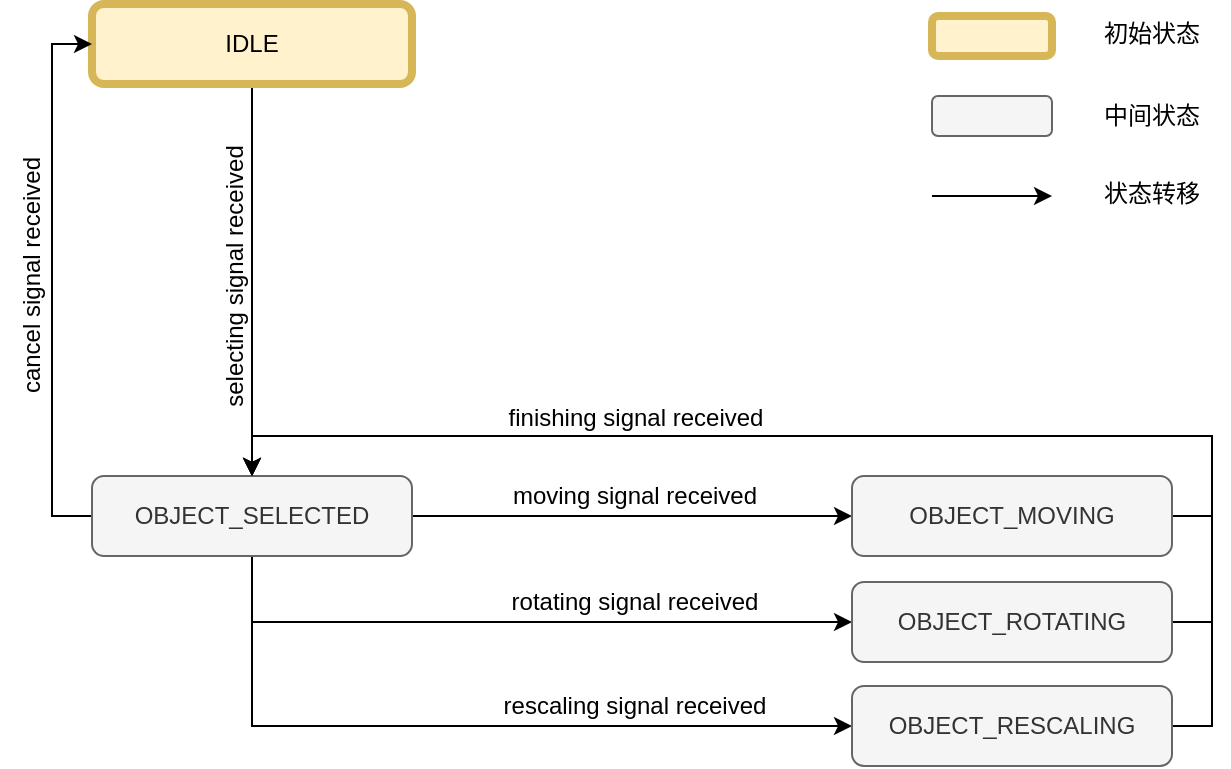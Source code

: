 <mxfile version="21.0.10" type="device"><diagram name="Page-1" id="6q4YjbCsCEjDF3uW9Bo5"><mxGraphModel dx="987" dy="1077" grid="1" gridSize="10" guides="1" tooltips="1" connect="1" arrows="1" fold="1" page="1" pageScale="1" pageWidth="850" pageHeight="1100" math="0" shadow="0"><root><mxCell id="0"/><mxCell id="1" parent="0"/><mxCell id="5yvLbwEl-1r1vWmJ1qS_-17" style="edgeStyle=orthogonalEdgeStyle;rounded=0;orthogonalLoop=1;jettySize=auto;html=1;exitX=0.5;exitY=1;exitDx=0;exitDy=0;entryX=0.5;entryY=0;entryDx=0;entryDy=0;" parent="1" source="5yvLbwEl-1r1vWmJ1qS_-1" target="5yvLbwEl-1r1vWmJ1qS_-2" edge="1"><mxGeometry relative="1" as="geometry"><mxPoint x="142" y="200" as="sourcePoint"/><mxPoint x="142" y="440" as="targetPoint"/></mxGeometry></mxCell><mxCell id="5yvLbwEl-1r1vWmJ1qS_-1" value="IDLE" style="rounded=1;whiteSpace=wrap;html=1;fillColor=#fff2cc;strokeColor=#d6b656;strokeWidth=4;" parent="1" vertex="1"><mxGeometry x="100" y="204" width="160" height="40" as="geometry"/></mxCell><mxCell id="n-6eOl7cR6maywZHHqQ9-3" style="edgeStyle=orthogonalEdgeStyle;rounded=0;orthogonalLoop=1;jettySize=auto;html=1;exitX=1;exitY=0.5;exitDx=0;exitDy=0;" parent="1" source="5yvLbwEl-1r1vWmJ1qS_-2" target="n-6eOl7cR6maywZHHqQ9-1" edge="1"><mxGeometry relative="1" as="geometry"/></mxCell><mxCell id="n-6eOl7cR6maywZHHqQ9-10" style="edgeStyle=orthogonalEdgeStyle;rounded=0;orthogonalLoop=1;jettySize=auto;html=1;exitX=0;exitY=0.5;exitDx=0;exitDy=0;entryX=0;entryY=0.5;entryDx=0;entryDy=0;" parent="1" source="5yvLbwEl-1r1vWmJ1qS_-2" target="5yvLbwEl-1r1vWmJ1qS_-1" edge="1"><mxGeometry relative="1" as="geometry"/></mxCell><mxCell id="CRWILKBoxZJsyQT_hSzq-5" style="edgeStyle=orthogonalEdgeStyle;rounded=0;orthogonalLoop=1;jettySize=auto;html=1;exitX=0.5;exitY=1;exitDx=0;exitDy=0;entryX=0;entryY=0.5;entryDx=0;entryDy=0;" parent="1" source="5yvLbwEl-1r1vWmJ1qS_-2" target="CRWILKBoxZJsyQT_hSzq-4" edge="1"><mxGeometry relative="1" as="geometry"/></mxCell><mxCell id="CRWILKBoxZJsyQT_hSzq-8" style="edgeStyle=orthogonalEdgeStyle;rounded=0;orthogonalLoop=1;jettySize=auto;html=1;exitX=0.5;exitY=1;exitDx=0;exitDy=0;entryX=0;entryY=0.5;entryDx=0;entryDy=0;" parent="1" source="5yvLbwEl-1r1vWmJ1qS_-2" target="CRWILKBoxZJsyQT_hSzq-7" edge="1"><mxGeometry relative="1" as="geometry"/></mxCell><mxCell id="5yvLbwEl-1r1vWmJ1qS_-2" value="OBJECT_SELECTED" style="rounded=1;whiteSpace=wrap;html=1;fillColor=#f5f5f5;fontColor=#333333;strokeColor=#666666;" parent="1" vertex="1"><mxGeometry x="100" y="440" width="160" height="40" as="geometry"/></mxCell><mxCell id="5yvLbwEl-1r1vWmJ1qS_-28" value="finishing signal received" style="text;html=1;strokeColor=none;fillColor=none;align=center;verticalAlign=middle;whiteSpace=wrap;rounded=0;rotation=0;" parent="1" vertex="1"><mxGeometry x="296.5" y="396" width="150" height="30" as="geometry"/></mxCell><mxCell id="lRw7PA3t9uYdjD1CZe51-1" style="edgeStyle=orthogonalEdgeStyle;rounded=0;orthogonalLoop=1;jettySize=auto;html=1;exitX=1;exitY=0.5;exitDx=0;exitDy=0;entryX=0.5;entryY=0;entryDx=0;entryDy=0;" edge="1" parent="1" source="n-6eOl7cR6maywZHHqQ9-1" target="5yvLbwEl-1r1vWmJ1qS_-2"><mxGeometry relative="1" as="geometry"><Array as="points"><mxPoint x="660" y="460"/><mxPoint x="660" y="420"/><mxPoint x="180" y="420"/></Array></mxGeometry></mxCell><mxCell id="n-6eOl7cR6maywZHHqQ9-1" value="OBJECT_MOVING" style="rounded=1;whiteSpace=wrap;html=1;fillColor=#f5f5f5;fontColor=#333333;strokeColor=#666666;" parent="1" vertex="1"><mxGeometry x="480" y="440" width="160" height="40" as="geometry"/></mxCell><mxCell id="n-6eOl7cR6maywZHHqQ9-12" value="cancel signal received" style="text;html=1;strokeColor=none;fillColor=none;align=center;verticalAlign=middle;whiteSpace=wrap;rounded=0;rotation=-90;" parent="1" vertex="1"><mxGeometry x="-47.5" y="325" width="235" height="30" as="geometry"/></mxCell><mxCell id="n-6eOl7cR6maywZHHqQ9-13" value="moving signal received" style="text;html=1;strokeColor=none;fillColor=none;align=center;verticalAlign=middle;whiteSpace=wrap;rounded=0;rotation=0;" parent="1" vertex="1"><mxGeometry x="254" y="435" width="235" height="30" as="geometry"/></mxCell><mxCell id="n-6eOl7cR6maywZHHqQ9-14" value="selecting signal received" style="text;html=1;strokeColor=none;fillColor=none;align=center;verticalAlign=middle;whiteSpace=wrap;rounded=0;rotation=-90;" parent="1" vertex="1"><mxGeometry x="54" y="325" width="235" height="30" as="geometry"/></mxCell><mxCell id="Wn2ly3mG2TpMB56mMUq0-1" value="" style="rounded=1;whiteSpace=wrap;html=1;fillColor=#fff2cc;strokeColor=#d6b656;strokeWidth=4;" parent="1" vertex="1"><mxGeometry x="520" y="210" width="60" height="20" as="geometry"/></mxCell><mxCell id="Wn2ly3mG2TpMB56mMUq0-2" value="" style="rounded=1;whiteSpace=wrap;html=1;fillColor=#f5f5f5;fontColor=#333333;strokeColor=#666666;" parent="1" vertex="1"><mxGeometry x="520" y="250" width="60" height="20" as="geometry"/></mxCell><mxCell id="Wn2ly3mG2TpMB56mMUq0-3" value="" style="endArrow=classic;html=1;rounded=0;" parent="1" edge="1"><mxGeometry width="50" height="50" relative="1" as="geometry"><mxPoint x="520" y="300" as="sourcePoint"/><mxPoint x="580" y="300" as="targetPoint"/></mxGeometry></mxCell><mxCell id="Wn2ly3mG2TpMB56mMUq0-4" value="初始状态" style="text;html=1;strokeColor=none;fillColor=none;align=center;verticalAlign=middle;whiteSpace=wrap;rounded=0;" parent="1" vertex="1"><mxGeometry x="600" y="204" width="60" height="30" as="geometry"/></mxCell><mxCell id="Wn2ly3mG2TpMB56mMUq0-5" value="中间状态" style="text;html=1;strokeColor=none;fillColor=none;align=center;verticalAlign=middle;whiteSpace=wrap;rounded=0;" parent="1" vertex="1"><mxGeometry x="600" y="245" width="60" height="30" as="geometry"/></mxCell><mxCell id="Wn2ly3mG2TpMB56mMUq0-6" value="状态转移" style="text;html=1;strokeColor=none;fillColor=none;align=center;verticalAlign=middle;whiteSpace=wrap;rounded=0;" parent="1" vertex="1"><mxGeometry x="600" y="284" width="60" height="30" as="geometry"/></mxCell><mxCell id="lRw7PA3t9uYdjD1CZe51-3" style="edgeStyle=orthogonalEdgeStyle;rounded=0;orthogonalLoop=1;jettySize=auto;html=1;exitX=1;exitY=0.5;exitDx=0;exitDy=0;entryX=0.5;entryY=0;entryDx=0;entryDy=0;" edge="1" parent="1" source="CRWILKBoxZJsyQT_hSzq-4" target="5yvLbwEl-1r1vWmJ1qS_-2"><mxGeometry relative="1" as="geometry"/></mxCell><mxCell id="CRWILKBoxZJsyQT_hSzq-4" value="OBJECT_ROTATING" style="rounded=1;whiteSpace=wrap;html=1;fillColor=#f5f5f5;fontColor=#333333;strokeColor=#666666;" parent="1" vertex="1"><mxGeometry x="480" y="493" width="160" height="40" as="geometry"/></mxCell><mxCell id="CRWILKBoxZJsyQT_hSzq-6" value="rotating signal received" style="text;html=1;strokeColor=none;fillColor=none;align=center;verticalAlign=middle;whiteSpace=wrap;rounded=0;rotation=0;" parent="1" vertex="1"><mxGeometry x="254" y="488" width="235" height="30" as="geometry"/></mxCell><mxCell id="lRw7PA3t9uYdjD1CZe51-4" style="edgeStyle=orthogonalEdgeStyle;rounded=0;orthogonalLoop=1;jettySize=auto;html=1;exitX=1;exitY=0.5;exitDx=0;exitDy=0;entryX=0.5;entryY=0;entryDx=0;entryDy=0;" edge="1" parent="1" source="CRWILKBoxZJsyQT_hSzq-7" target="5yvLbwEl-1r1vWmJ1qS_-2"><mxGeometry relative="1" as="geometry"/></mxCell><mxCell id="CRWILKBoxZJsyQT_hSzq-7" value="OBJECT_RESCALING" style="rounded=1;whiteSpace=wrap;html=1;fillColor=#f5f5f5;fontColor=#333333;strokeColor=#666666;" parent="1" vertex="1"><mxGeometry x="480" y="545" width="160" height="40" as="geometry"/></mxCell><mxCell id="CRWILKBoxZJsyQT_hSzq-9" value="rescaling signal received" style="text;html=1;strokeColor=none;fillColor=none;align=center;verticalAlign=middle;whiteSpace=wrap;rounded=0;rotation=0;" parent="1" vertex="1"><mxGeometry x="254" y="540" width="235" height="30" as="geometry"/></mxCell></root></mxGraphModel></diagram></mxfile>